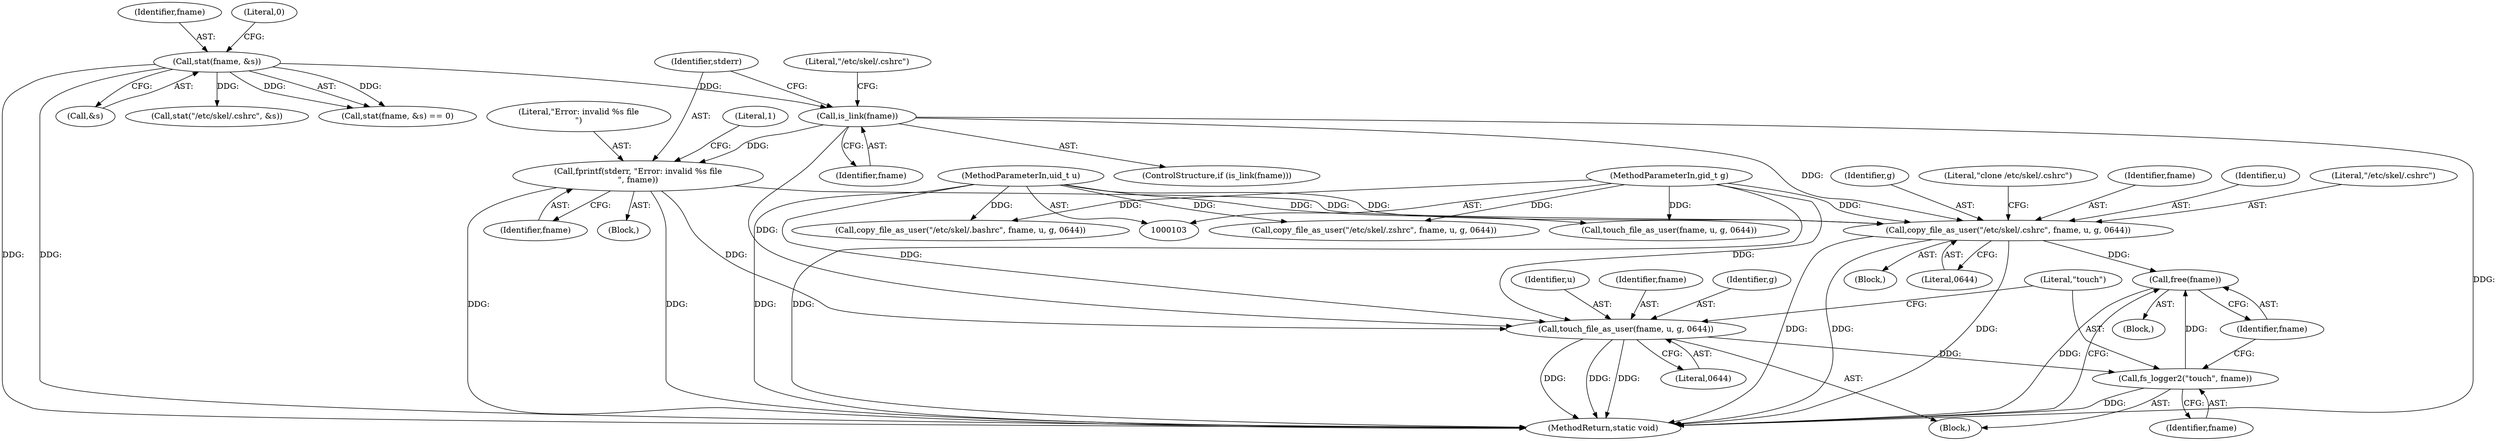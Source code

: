 digraph "0_firejail_38d418505e9ee2d326557e5639e8da49c298858f@API" {
"1000256" [label="(Call,free(fname))"];
"1000253" [label="(Call,fs_logger2(\"touch\", fname))"];
"1000248" [label="(Call,touch_file_as_user(fname, u, g, 0644))"];
"1000224" [label="(Call,fprintf(stderr, \"Error: invalid %s file\n\", fname))"];
"1000221" [label="(Call,is_link(fname))"];
"1000214" [label="(Call,stat(fname, &s))"];
"1000105" [label="(MethodParameterIn,uid_t u)"];
"1000106" [label="(MethodParameterIn,gid_t g)"];
"1000238" [label="(Call,copy_file_as_user(\"/etc/skel/.cshrc\", fname, u, g, 0644))"];
"1000242" [label="(Identifier,g)"];
"1000250" [label="(Identifier,u)"];
"1000224" [label="(Call,fprintf(stderr, \"Error: invalid %s file\n\", fname))"];
"1000243" [label="(Literal,0644)"];
"1000220" [label="(ControlStructure,if (is_link(fname)))"];
"1000247" [label="(Block,)"];
"1000221" [label="(Call,is_link(fname))"];
"1000257" [label="(Identifier,fname)"];
"1000232" [label="(Call,stat(\"/etc/skel/.cshrc\", &s))"];
"1000177" [label="(Call,touch_file_as_user(fname, u, g, 0644))"];
"1000223" [label="(Block,)"];
"1000252" [label="(Literal,0644)"];
"1000256" [label="(Call,free(fname))"];
"1000167" [label="(Call,copy_file_as_user(\"/etc/skel/.zshrc\", fname, u, g, 0644))"];
"1000215" [label="(Identifier,fname)"];
"1000249" [label="(Identifier,fname)"];
"1000222" [label="(Identifier,fname)"];
"1000225" [label="(Identifier,stderr)"];
"1000248" [label="(Call,touch_file_as_user(fname, u, g, 0644))"];
"1000213" [label="(Call,stat(fname, &s) == 0)"];
"1000251" [label="(Identifier,g)"];
"1000214" [label="(Call,stat(fname, &s))"];
"1000308" [label="(MethodReturn,static void)"];
"1000216" [label="(Call,&s)"];
"1000298" [label="(Call,copy_file_as_user(\"/etc/skel/.bashrc\", fname, u, g, 0644))"];
"1000245" [label="(Literal,\"clone /etc/skel/.cshrc\")"];
"1000237" [label="(Block,)"];
"1000229" [label="(Literal,1)"];
"1000240" [label="(Identifier,fname)"];
"1000255" [label="(Identifier,fname)"];
"1000106" [label="(MethodParameterIn,gid_t g)"];
"1000233" [label="(Literal,\"/etc/skel/.cshrc\")"];
"1000241" [label="(Identifier,u)"];
"1000253" [label="(Call,fs_logger2(\"touch\", fname))"];
"1000238" [label="(Call,copy_file_as_user(\"/etc/skel/.cshrc\", fname, u, g, 0644))"];
"1000226" [label="(Literal,\"Error: invalid %s file\n\")"];
"1000218" [label="(Literal,0)"];
"1000105" [label="(MethodParameterIn,uid_t u)"];
"1000199" [label="(Block,)"];
"1000239" [label="(Literal,\"/etc/skel/.cshrc\")"];
"1000227" [label="(Identifier,fname)"];
"1000254" [label="(Literal,\"touch\")"];
"1000256" -> "1000199"  [label="AST: "];
"1000256" -> "1000257"  [label="CFG: "];
"1000257" -> "1000256"  [label="AST: "];
"1000308" -> "1000256"  [label="CFG: "];
"1000256" -> "1000308"  [label="DDG: "];
"1000253" -> "1000256"  [label="DDG: "];
"1000238" -> "1000256"  [label="DDG: "];
"1000253" -> "1000247"  [label="AST: "];
"1000253" -> "1000255"  [label="CFG: "];
"1000254" -> "1000253"  [label="AST: "];
"1000255" -> "1000253"  [label="AST: "];
"1000257" -> "1000253"  [label="CFG: "];
"1000253" -> "1000308"  [label="DDG: "];
"1000248" -> "1000253"  [label="DDG: "];
"1000248" -> "1000247"  [label="AST: "];
"1000248" -> "1000252"  [label="CFG: "];
"1000249" -> "1000248"  [label="AST: "];
"1000250" -> "1000248"  [label="AST: "];
"1000251" -> "1000248"  [label="AST: "];
"1000252" -> "1000248"  [label="AST: "];
"1000254" -> "1000248"  [label="CFG: "];
"1000248" -> "1000308"  [label="DDG: "];
"1000248" -> "1000308"  [label="DDG: "];
"1000248" -> "1000308"  [label="DDG: "];
"1000224" -> "1000248"  [label="DDG: "];
"1000221" -> "1000248"  [label="DDG: "];
"1000105" -> "1000248"  [label="DDG: "];
"1000106" -> "1000248"  [label="DDG: "];
"1000224" -> "1000223"  [label="AST: "];
"1000224" -> "1000227"  [label="CFG: "];
"1000225" -> "1000224"  [label="AST: "];
"1000226" -> "1000224"  [label="AST: "];
"1000227" -> "1000224"  [label="AST: "];
"1000229" -> "1000224"  [label="CFG: "];
"1000224" -> "1000308"  [label="DDG: "];
"1000224" -> "1000308"  [label="DDG: "];
"1000221" -> "1000224"  [label="DDG: "];
"1000224" -> "1000238"  [label="DDG: "];
"1000221" -> "1000220"  [label="AST: "];
"1000221" -> "1000222"  [label="CFG: "];
"1000222" -> "1000221"  [label="AST: "];
"1000225" -> "1000221"  [label="CFG: "];
"1000233" -> "1000221"  [label="CFG: "];
"1000221" -> "1000308"  [label="DDG: "];
"1000214" -> "1000221"  [label="DDG: "];
"1000221" -> "1000238"  [label="DDG: "];
"1000214" -> "1000213"  [label="AST: "];
"1000214" -> "1000216"  [label="CFG: "];
"1000215" -> "1000214"  [label="AST: "];
"1000216" -> "1000214"  [label="AST: "];
"1000218" -> "1000214"  [label="CFG: "];
"1000214" -> "1000308"  [label="DDG: "];
"1000214" -> "1000308"  [label="DDG: "];
"1000214" -> "1000213"  [label="DDG: "];
"1000214" -> "1000213"  [label="DDG: "];
"1000214" -> "1000232"  [label="DDG: "];
"1000105" -> "1000103"  [label="AST: "];
"1000105" -> "1000308"  [label="DDG: "];
"1000105" -> "1000167"  [label="DDG: "];
"1000105" -> "1000177"  [label="DDG: "];
"1000105" -> "1000238"  [label="DDG: "];
"1000105" -> "1000298"  [label="DDG: "];
"1000106" -> "1000103"  [label="AST: "];
"1000106" -> "1000308"  [label="DDG: "];
"1000106" -> "1000167"  [label="DDG: "];
"1000106" -> "1000177"  [label="DDG: "];
"1000106" -> "1000238"  [label="DDG: "];
"1000106" -> "1000298"  [label="DDG: "];
"1000238" -> "1000237"  [label="AST: "];
"1000238" -> "1000243"  [label="CFG: "];
"1000239" -> "1000238"  [label="AST: "];
"1000240" -> "1000238"  [label="AST: "];
"1000241" -> "1000238"  [label="AST: "];
"1000242" -> "1000238"  [label="AST: "];
"1000243" -> "1000238"  [label="AST: "];
"1000245" -> "1000238"  [label="CFG: "];
"1000238" -> "1000308"  [label="DDG: "];
"1000238" -> "1000308"  [label="DDG: "];
"1000238" -> "1000308"  [label="DDG: "];
}
